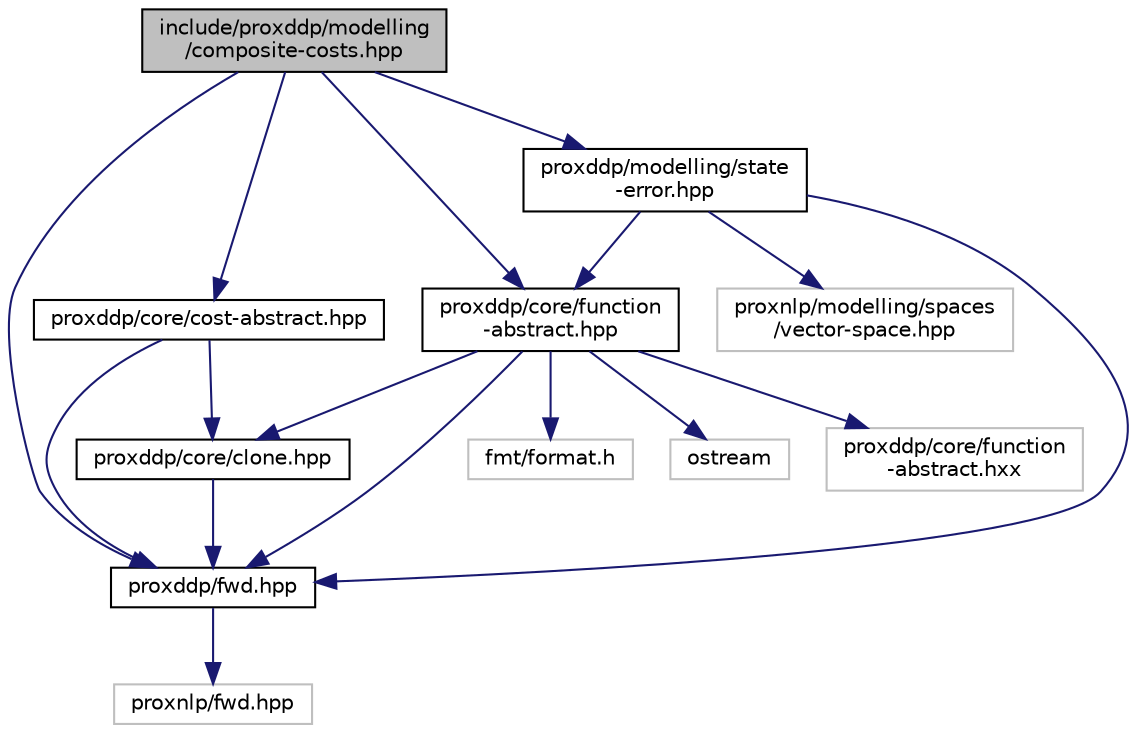 digraph "include/proxddp/modelling/composite-costs.hpp"
{
 // LATEX_PDF_SIZE
  bgcolor="transparent";
  edge [fontname="Helvetica",fontsize="10",labelfontname="Helvetica",labelfontsize="10"];
  node [fontname="Helvetica",fontsize="10",shape=record];
  Node1 [label="include/proxddp/modelling\l/composite-costs.hpp",height=0.2,width=0.4,color="black", fillcolor="grey75", style="filled", fontcolor="black",tooltip=" "];
  Node1 -> Node2 [color="midnightblue",fontsize="10",style="solid",fontname="Helvetica"];
  Node2 [label="proxddp/fwd.hpp",height=0.2,width=0.4,color="black",URL="$fwd_8hpp.html",tooltip="Forward declarations."];
  Node2 -> Node3 [color="midnightblue",fontsize="10",style="solid",fontname="Helvetica"];
  Node3 [label="proxnlp/fwd.hpp",height=0.2,width=0.4,color="grey75",tooltip=" "];
  Node1 -> Node4 [color="midnightblue",fontsize="10",style="solid",fontname="Helvetica"];
  Node4 [label="proxddp/core/function\l-abstract.hpp",height=0.2,width=0.4,color="black",URL="$function-abstract_8hpp.html",tooltip="Base definitions for ternary functions."];
  Node4 -> Node2 [color="midnightblue",fontsize="10",style="solid",fontname="Helvetica"];
  Node4 -> Node5 [color="midnightblue",fontsize="10",style="solid",fontname="Helvetica"];
  Node5 [label="proxddp/core/clone.hpp",height=0.2,width=0.4,color="black",URL="$clone_8hpp.html",tooltip=" "];
  Node5 -> Node2 [color="midnightblue",fontsize="10",style="solid",fontname="Helvetica"];
  Node4 -> Node6 [color="midnightblue",fontsize="10",style="solid",fontname="Helvetica"];
  Node6 [label="fmt/format.h",height=0.2,width=0.4,color="grey75",tooltip=" "];
  Node4 -> Node7 [color="midnightblue",fontsize="10",style="solid",fontname="Helvetica"];
  Node7 [label="ostream",height=0.2,width=0.4,color="grey75",tooltip=" "];
  Node4 -> Node8 [color="midnightblue",fontsize="10",style="solid",fontname="Helvetica"];
  Node8 [label="proxddp/core/function\l-abstract.hxx",height=0.2,width=0.4,color="grey75",tooltip=" "];
  Node1 -> Node9 [color="midnightblue",fontsize="10",style="solid",fontname="Helvetica"];
  Node9 [label="proxddp/core/cost-abstract.hpp",height=0.2,width=0.4,color="black",URL="$cost-abstract_8hpp.html",tooltip=" "];
  Node9 -> Node2 [color="midnightblue",fontsize="10",style="solid",fontname="Helvetica"];
  Node9 -> Node5 [color="midnightblue",fontsize="10",style="solid",fontname="Helvetica"];
  Node1 -> Node10 [color="midnightblue",fontsize="10",style="solid",fontname="Helvetica"];
  Node10 [label="proxddp/modelling/state\l-error.hpp",height=0.2,width=0.4,color="black",URL="$state-error_8hpp.html",tooltip=" "];
  Node10 -> Node2 [color="midnightblue",fontsize="10",style="solid",fontname="Helvetica"];
  Node10 -> Node4 [color="midnightblue",fontsize="10",style="solid",fontname="Helvetica"];
  Node10 -> Node11 [color="midnightblue",fontsize="10",style="solid",fontname="Helvetica"];
  Node11 [label="proxnlp/modelling/spaces\l/vector-space.hpp",height=0.2,width=0.4,color="grey75",tooltip=" "];
}
